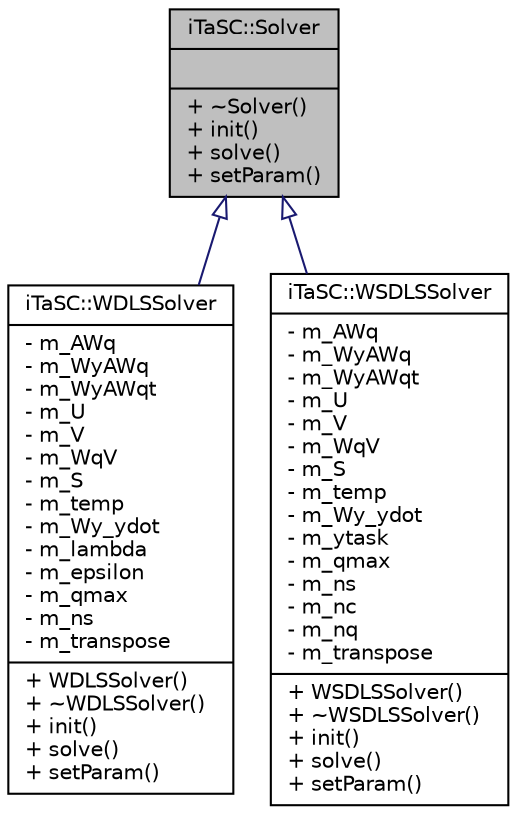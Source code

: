 digraph G
{
  edge [fontname="Helvetica",fontsize="10",labelfontname="Helvetica",labelfontsize="10"];
  node [fontname="Helvetica",fontsize="10",shape=record];
  Node1 [label="{iTaSC::Solver\n||+ ~Solver()\l+ init()\l+ solve()\l+ setParam()\l}",height=0.2,width=0.4,color="black", fillcolor="grey75", style="filled" fontcolor="black"];
  Node1 -> Node2 [dir=back,color="midnightblue",fontsize="10",style="solid",arrowtail="empty",fontname="Helvetica"];
  Node2 [label="{iTaSC::WDLSSolver\n|- m_AWq\l- m_WyAWq\l- m_WyAWqt\l- m_U\l- m_V\l- m_WqV\l- m_S\l- m_temp\l- m_Wy_ydot\l- m_lambda\l- m_epsilon\l- m_qmax\l- m_ns\l- m_transpose\l|+ WDLSSolver()\l+ ~WDLSSolver()\l+ init()\l+ solve()\l+ setParam()\l}",height=0.2,width=0.4,color="black", fillcolor="white", style="filled",URL="$db/d50/classiTaSC_1_1WDLSSolver.html"];
  Node1 -> Node3 [dir=back,color="midnightblue",fontsize="10",style="solid",arrowtail="empty",fontname="Helvetica"];
  Node3 [label="{iTaSC::WSDLSSolver\n|- m_AWq\l- m_WyAWq\l- m_WyAWqt\l- m_U\l- m_V\l- m_WqV\l- m_S\l- m_temp\l- m_Wy_ydot\l- m_ytask\l- m_qmax\l- m_ns\l- m_nc\l- m_nq\l- m_transpose\l|+ WSDLSSolver()\l+ ~WSDLSSolver()\l+ init()\l+ solve()\l+ setParam()\l}",height=0.2,width=0.4,color="black", fillcolor="white", style="filled",URL="$d7/d96/classiTaSC_1_1WSDLSSolver.html"];
}
